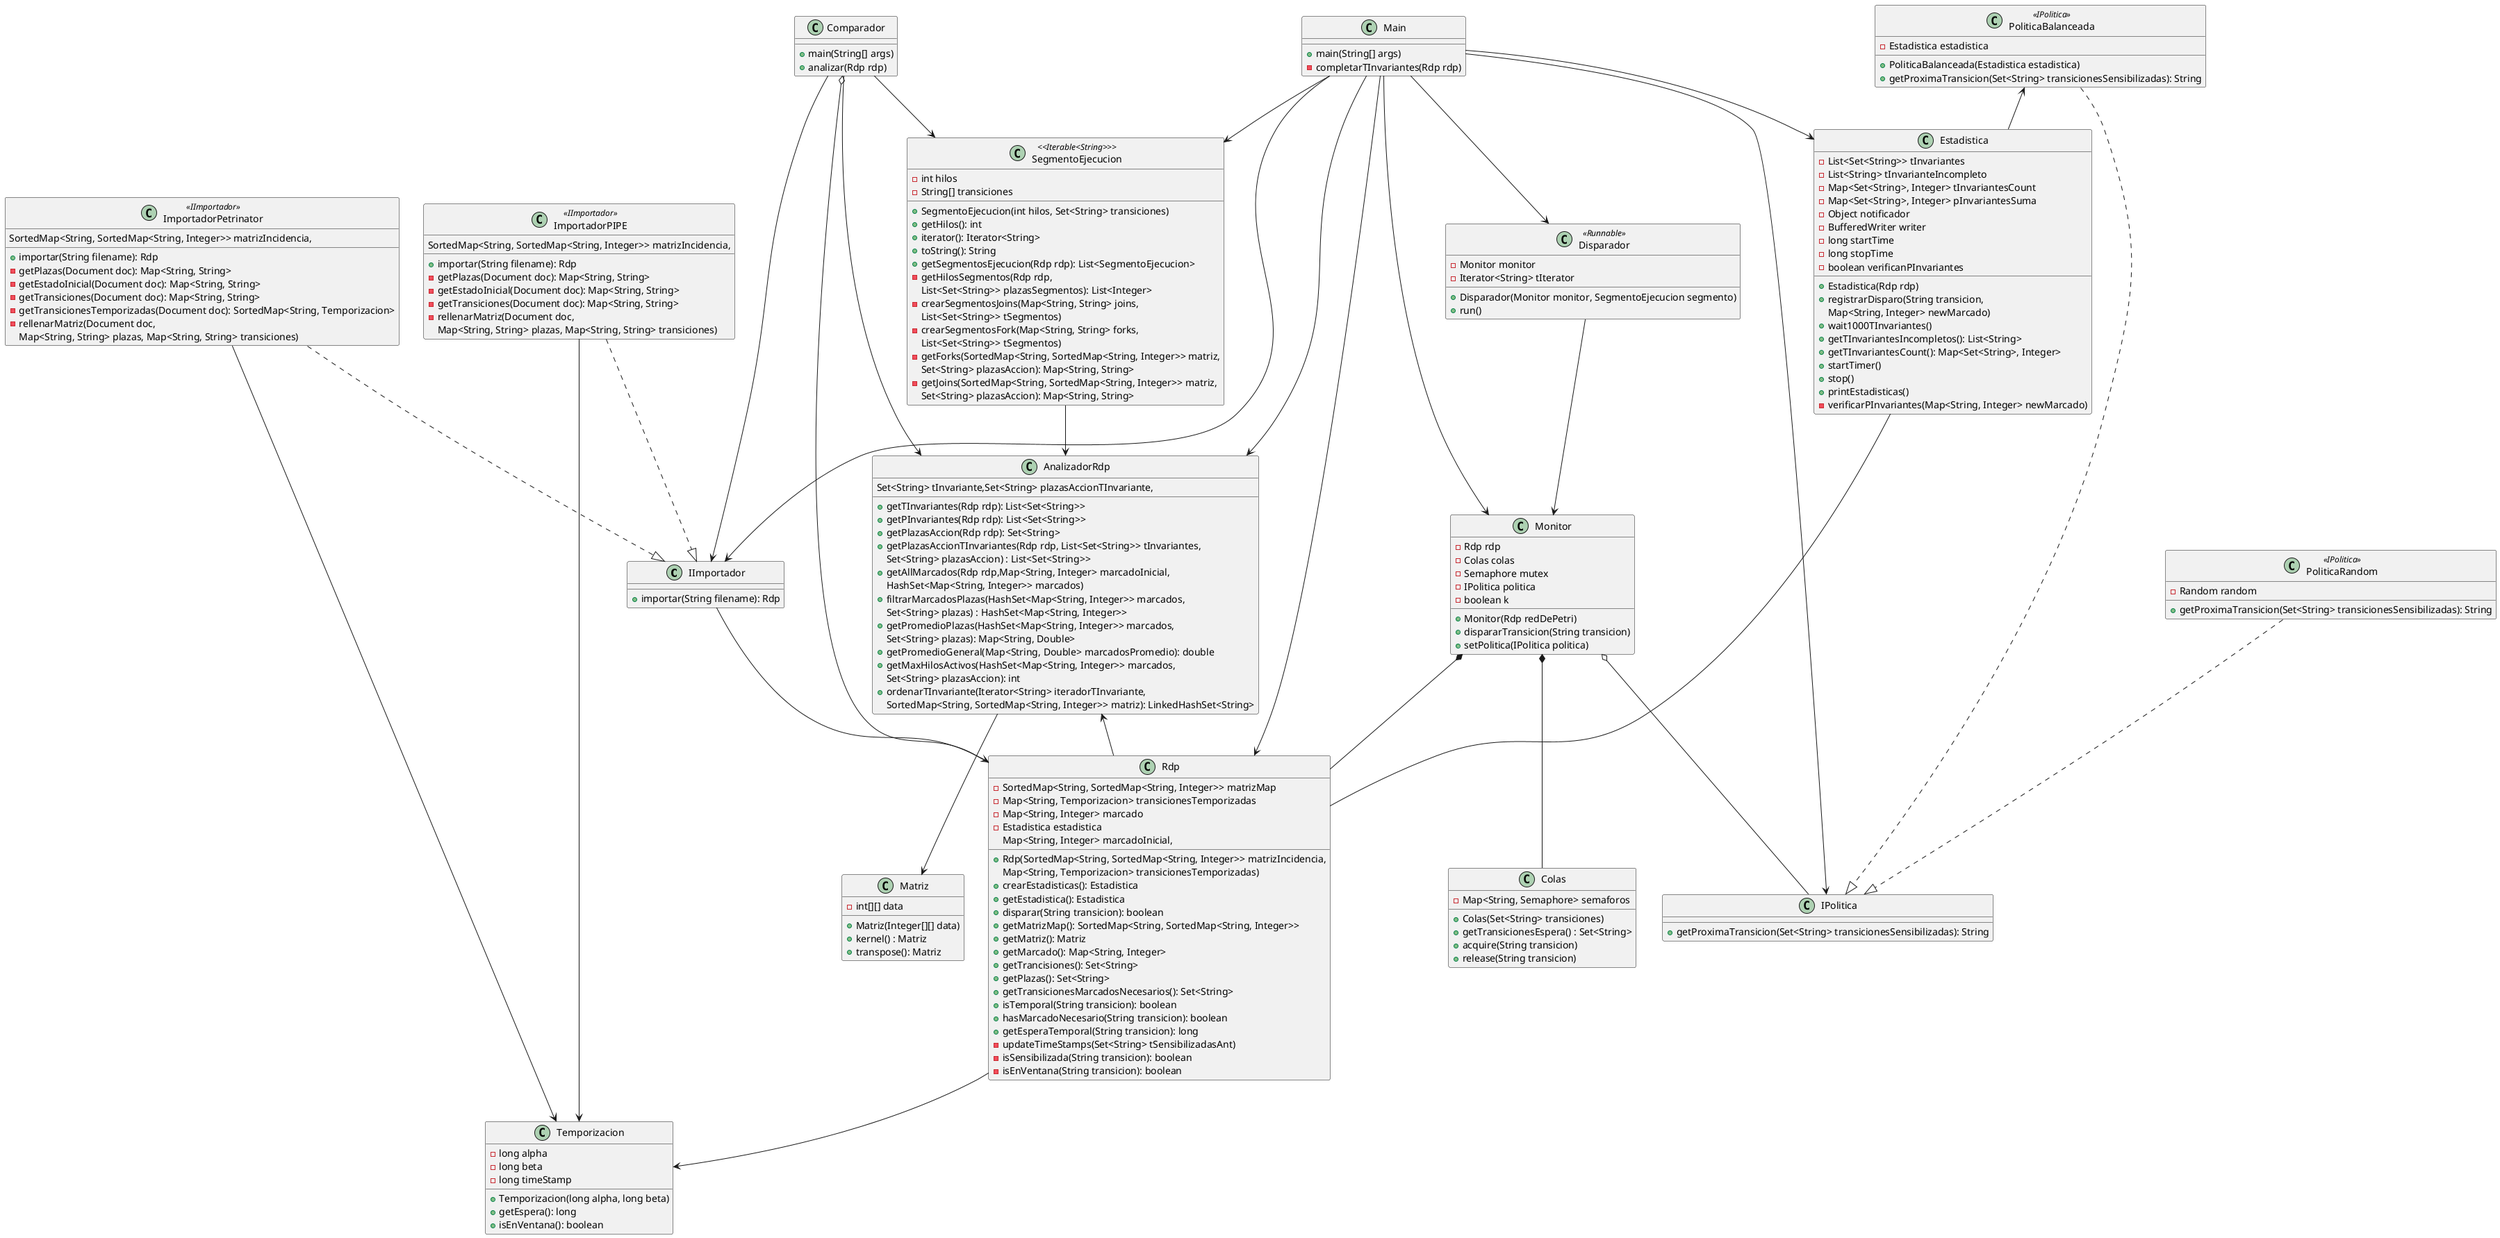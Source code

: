 @startuml Dis
interface IImportador
interface IPolitica

Main --> Monitor
Main --> SegmentoEjecucion
Main --> IPolitica
Main --> Rdp
Main --> IImportador
Main --> AnalizadorRdp
Main --> Estadistica
Main --> Disparador

IImportador --> Rdp

ImportadorPetrinator ..|>  IImportador 
ImportadorPetrinator --> Temporizacion

ImportadorPIPE ..|> IImportador 
ImportadorPIPE --> Temporizacion

PoliticaRandom ..|> IPolitica  

PoliticaBalanceada ..|> IPolitica 
PoliticaBalanceada <-- Estadistica

AnalizadorRdp --> Matriz
AnalizadorRdp <-- Rdp

Disparador --> Monitor

Estadistica --- Rdp

Monitor *-- Rdp
Monitor *-- Colas
Monitor o-- IPolitica

SegmentoEjecucion --> AnalizadorRdp

Comparador --> IImportador
Comparador o-- Rdp
Comparador --> AnalizadorRdp
Comparador --> SegmentoEjecucion

Rdp --> Temporizacion

Class Main{
    +main(String[] args) 
    -completarTInvariantes(Rdp rdp)
}

Class AnalizadorRdp{
    +getTInvariantes(Rdp rdp): List<Set<String>>
    +getPInvariantes(Rdp rdp): List<Set<String>> 
    +getPlazasAccion(Rdp rdp): Set<String>
    +getPlazasAccionTInvariantes(Rdp rdp, List<Set<String>> tInvariantes,
        Set<String> plazasAccion) : List<Set<String>>
    +getAllMarcados(Rdp rdp,Map<String, Integer> marcadoInicial,
        HashSet<Map<String, Integer>> marcados)
    +filtrarMarcadosPlazas(HashSet<Map<String, Integer>> marcados,
        Set<String> plazas) : HashSet<Map<String, Integer>>
    +getPromedioPlazas(HashSet<Map<String, Integer>> marcados,
        Set<String> plazas): Map<String, Double>  
    +getPromedioGeneral(Map<String, Double> marcadosPromedio): double     
    +getMaxHilosActivos(HashSet<Map<String, Integer>> marcados,
        Set<String> plazasAccion): int
    +ordenarTInvariante(Iterator<String> iteradorTInvariante,
        Set<String> tInvariante,Set<String> plazasAccionTInvariante,
        SortedMap<String, SortedMap<String, Integer>> matriz): LinkedHashSet<String>    
}

Class Colas{
    -Map<String, Semaphore> semaforos
    +Colas(Set<String> transiciones)
    +getTransicionesEspera() : Set<String>
    +acquire(String transicion)
    +release(String transicion)
}

Class Disparador <<Runnable>>{
    -Monitor monitor
    -Iterator<String> tIterator
    +Disparador(Monitor monitor, SegmentoEjecucion segmento)
    +run()
}

Class Estadistica {
    -List<Set<String>> tInvariantes
    -List<String> tInvarianteIncompleto 
    -Map<Set<String>, Integer> tInvariantesCount
    -Map<Set<String>, Integer> pInvariantesSuma
    -Object notificador 
    -BufferedWriter writer
    -long startTime
    -long stopTime
    -boolean verificanPInvariantes
    +Estadistica(Rdp rdp)
    +registrarDisparo(String transicion,
     Map<String, Integer> newMarcado)
    +wait1000TInvariantes()
    +getTInvariantesIncompletos(): List<String>
    +getTInvariantesCount(): Map<Set<String>, Integer>
    +startTimer()
    +stop()
    +printEstadisticas()
    -verificarPInvariantes(Map<String, Integer> newMarcado)
}

Class Matriz {
    -int[][] data
    +Matriz(Integer[][] data)
    +kernel() : Matriz
    +transpose(): Matriz

}

Class Monitor {
    -Rdp rdp
    -Colas colas
    -Semaphore mutex
    -IPolitica politica
    -boolean k 
    +Monitor(Rdp redDePetri)
    +dispararTransicion(String transicion)
    +setPolitica(IPolitica politica)
}

Class Rdp {
    -SortedMap<String, SortedMap<String, Integer>> matrizMap
    -Map<String, Temporizacion> transicionesTemporizadas
    -Map<String, Integer> marcado
    -Estadistica estadistica
    +Rdp(SortedMap<String, SortedMap<String, Integer>> matrizIncidencia,
        Map<String, Integer> marcadoInicial,
        Map<String, Temporizacion> transicionesTemporizadas)
    +crearEstadisticas(): Estadistica
    +getEstadistica(): Estadistica
    +disparar(String transicion): boolean
    +getMatrizMap(): SortedMap<String, SortedMap<String, Integer>>
    +getMatriz(): Matriz
    +getMarcado(): Map<String, Integer>
    +getTrancisiones(): Set<String>
    +getPlazas(): Set<String>
    +getTransicionesMarcadosNecesarios(): Set<String>
    +isTemporal(String transicion): boolean
    +hasMarcadoNecesario(String transicion): boolean
    +getEsperaTemporal(String transicion): long
    -updateTimeStamps(Set<String> tSensibilizadasAnt)
    -isSensibilizada(String transicion): boolean
    -isEnVentana(String transicion): boolean
}

Class SegmentoEjecucion <<Iterable<String>>>{
    -int hilos
    -String[] transiciones
    +SegmentoEjecucion(int hilos, Set<String> transiciones)
    +getHilos(): int
    +iterator(): Iterator<String>
    +toString(): String
    +getSegmentosEjecucion(Rdp rdp): List<SegmentoEjecucion>
    -getHilosSegmentos(Rdp rdp,
        List<Set<String>> plazasSegmentos): List<Integer>
    -crearSegmentosJoins(Map<String, String> joins,
        List<Set<String>> tSegmentos)
    -crearSegmentosFork(Map<String, String> forks,
        List<Set<String>> tSegmentos)
    -getForks(SortedMap<String, SortedMap<String, Integer>> matriz,
        Set<String> plazasAccion): Map<String, String>
    -getJoins(SortedMap<String, SortedMap<String, Integer>> matriz,
        Set<String> plazasAccion): Map<String, String>       
}

Class Temporizacion{
    -long alpha
    -long beta
    -long timeStamp
    +Temporizacion(long alpha, long beta)
    +getEspera(): long
    +isEnVentana(): boolean
}

Class IPolitica{
    +getProximaTransicion(Set<String> transicionesSensibilizadas): String
}

Class PoliticaBalanceada <<IPolitica>>{
    -Estadistica estadistica
    +PoliticaBalanceada(Estadistica estadistica)
    +getProximaTransicion(Set<String> transicionesSensibilizadas): String
}

Class PoliticaRandom <<IPolitica>>{
    -Random random
    +getProximaTransicion(Set<String> transicionesSensibilizadas): String
}

Class IImportador{
    +importar(String filename): Rdp
}

Class ImportadorPetrinator <<IImportador>>{
    +importar(String filename): Rdp
    -getPlazas(Document doc): Map<String, String>
    -getEstadoInicial(Document doc): Map<String, String>
    -getTransiciones(Document doc): Map<String, String>
    -getTransicionesTemporizadas(Document doc): SortedMap<String, Temporizacion>
    -rellenarMatriz(Document doc, 
        SortedMap<String, SortedMap<String, Integer>> matrizIncidencia,
        Map<String, String> plazas, Map<String, String> transiciones)
}

Class ImportadorPIPE <<IImportador>>{
    +importar(String filename): Rdp
    -getPlazas(Document doc): Map<String, String>
    -getEstadoInicial(Document doc): Map<String, String>
    -getTransiciones(Document doc): Map<String, String>
    -rellenarMatriz(Document doc, 
        SortedMap<String, SortedMap<String, Integer>> matrizIncidencia,
        Map<String, String> plazas, Map<String, String> transiciones)
}

Class Comparador {
    +main(String[] args)
    +analizar(Rdp rdp)
}

@enduml